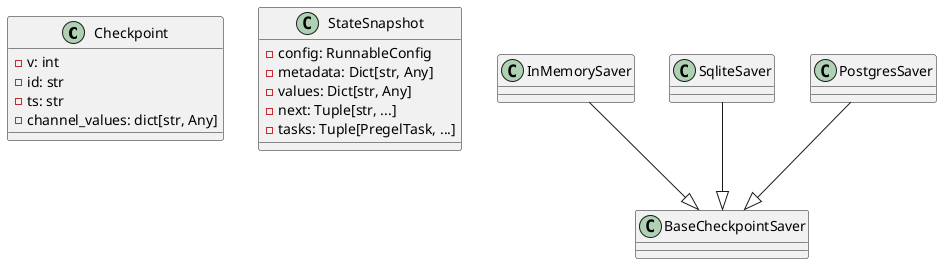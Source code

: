 @startuml StateSnapshot





class Checkpoint {
  - v: int
  - id: str
  - ts: str
  - channel_values: dict[str, Any]
'   - channel_versions: ChannelVersions
'   - versions_seen: dict[str, ChannelVersions]
}

' note top of Checkpoint
'   Represents a persistent checkpoint in graph execution.
'   Contains:
'   - Format version (v=1)
'   - Unique monotonic ID
'   - Creation timestamp (ISO 8601)
'   - Current channel values
'   - Channel version tracking
' end note

' class CheckpointMetadata {
'     + source: Literal['input', 'loop', 'update', 'fork']
'     + step: int
'     + parents: dict[str, str]
' }

class StateSnapshot {
  - config: RunnableConfig
  - metadata: Dict[str, Any]
  - values: Dict[str, Any]
  - next: Tuple[str, ...]
  - tasks: Tuple[PregelTask, ...]
}


class BaseCheckpointSaver {
    ' + get(config: dict) : Checkpoint
    ' + get_tuple(config: dict) : CheckpointTuple
    ' + list(criteria: dict) : List[Checkpoint]
    ' + put(checkpoint: Checkpoint, config: dict, metadata: dict) : bool
    ' + put_writes(checkpoint: Checkpoint, writes: List[Write]) : bool
    ' + delete_thread(thread_id: str) : bool
    
    ' + aget(config: dict) : Awaitable[Checkpoint]
    ' + aget_tuple(config: dict) : Awaitable[CheckpointTuple]
    ' + alist(criteria: dict) : Awaitable[List[Checkpoint]]
    ' + aput(checkpoint: Checkpoint, config: dict, metadata: dict) : Awaitable[bool]
    ' + aput_writes(checkpoint: Checkpoint, writes: List[Write]) : Awaitable[bool]
    ' + adelete_thread(thread_id: str) : Awaitable[bool]
    
    ' + get_next_version(channel: str) : str
}

class InMemorySaver {}
InMemorySaver --|> BaseCheckpointSaver

class SqliteSaver  {}
SqliteSaver  --|> BaseCheckpointSaver

class PostgresSaver   {}
PostgresSaver   --|> BaseCheckpointSaver

@enduml